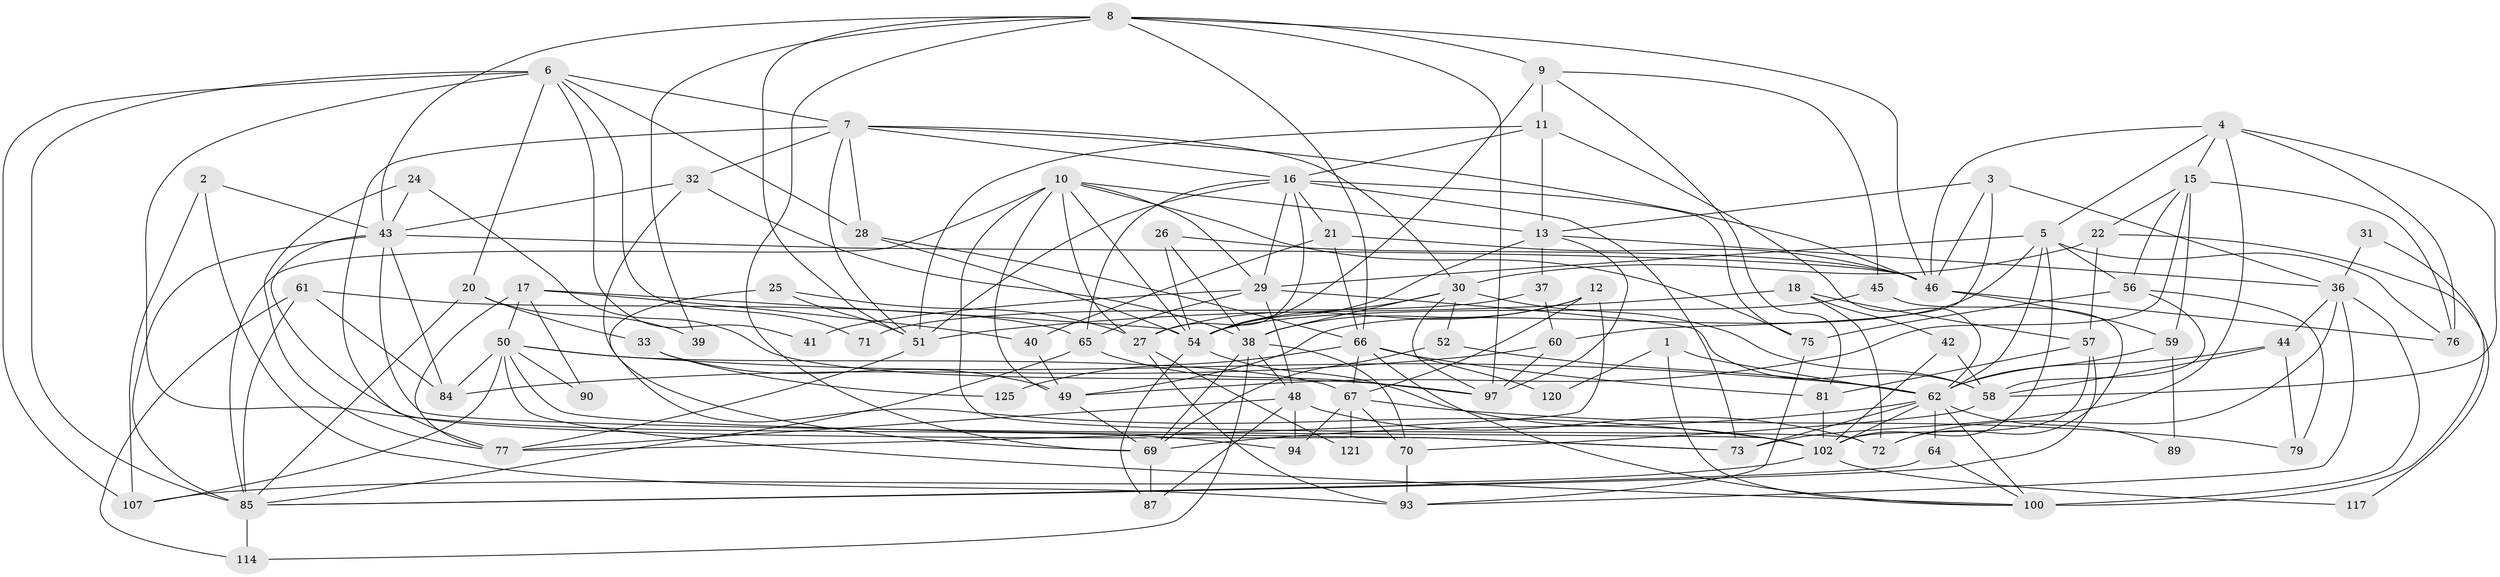 // Generated by graph-tools (version 1.1) at 2025/24/03/03/25 07:24:03]
// undirected, 84 vertices, 211 edges
graph export_dot {
graph [start="1"]
  node [color=gray90,style=filled];
  1;
  2;
  3;
  4 [super="+108"];
  5 [super="+35"];
  6 [super="+96"];
  7 [super="+101"];
  8 [super="+34"];
  9 [super="+106"];
  10 [super="+47"];
  11 [super="+55"];
  12;
  13 [super="+14"];
  15 [super="+112"];
  16 [super="+23"];
  17 [super="+19"];
  18;
  20;
  21 [super="+80"];
  22 [super="+63"];
  24;
  25;
  26;
  27 [super="+88"];
  28 [super="+82"];
  29 [super="+98"];
  30 [super="+78"];
  31;
  32;
  33;
  36 [super="+116"];
  37;
  38 [super="+124"];
  39;
  40;
  41;
  42 [super="+129"];
  43 [super="+95"];
  44 [super="+53"];
  45;
  46 [super="+119"];
  48 [super="+127"];
  49 [super="+83"];
  50 [super="+103"];
  51 [super="+105"];
  52;
  54 [super="+104"];
  56;
  57;
  58 [super="+126"];
  59;
  60;
  61 [super="+68"];
  62 [super="+92"];
  64;
  65 [super="+123"];
  66 [super="+99"];
  67 [super="+91"];
  69 [super="+74"];
  70;
  71;
  72 [super="+118"];
  73 [super="+110"];
  75;
  76;
  77 [super="+86"];
  79;
  81;
  84;
  85 [super="+113"];
  87;
  89;
  90;
  93 [super="+109"];
  94;
  97 [super="+122"];
  100 [super="+128"];
  102 [super="+115"];
  107 [super="+111"];
  114;
  117;
  120;
  121;
  125;
  1 -- 62;
  1 -- 120;
  1 -- 100;
  2 -- 43;
  2 -- 93;
  2 -- 107;
  3 -- 36;
  3 -- 60;
  3 -- 13;
  3 -- 46;
  4 -- 5;
  4 -- 76;
  4 -- 15;
  4 -- 46;
  4 -- 58;
  4 -- 73;
  5 -- 62;
  5 -- 102;
  5 -- 56;
  5 -- 76;
  5 -- 29;
  5 -- 49;
  6 -- 94;
  6 -- 20;
  6 -- 28;
  6 -- 41;
  6 -- 7;
  6 -- 71;
  6 -- 85;
  6 -- 107;
  7 -- 46;
  7 -- 32;
  7 -- 51;
  7 -- 28;
  7 -- 30;
  7 -- 16;
  7 -- 73;
  8 -- 97;
  8 -- 51;
  8 -- 66;
  8 -- 69;
  8 -- 39;
  8 -- 9;
  8 -- 46;
  8 -- 43;
  9 -- 45;
  9 -- 11;
  9 -- 81;
  9 -- 54;
  10 -- 54;
  10 -- 13;
  10 -- 49;
  10 -- 75;
  10 -- 85;
  10 -- 72;
  10 -- 27;
  10 -- 29;
  11 -- 16;
  11 -- 51;
  11 -- 13;
  11 -- 62;
  12 -- 77;
  12 -- 38;
  12 -- 27;
  12 -- 67;
  13 -- 36;
  13 -- 97;
  13 -- 37;
  13 -- 54;
  15 -- 76;
  15 -- 59;
  15 -- 49;
  15 -- 56;
  15 -- 22;
  16 -- 75;
  16 -- 21;
  16 -- 27;
  16 -- 65;
  16 -- 73;
  16 -- 51;
  16 -- 29;
  17 -- 54;
  17 -- 90;
  17 -- 77;
  17 -- 40;
  17 -- 50;
  18 -- 57;
  18 -- 51;
  18 -- 42;
  18 -- 72;
  20 -- 85;
  20 -- 33;
  20 -- 39;
  21 -- 40;
  21 -- 66;
  21 -- 46;
  22 -- 117;
  22 -- 57;
  22 -- 30;
  24 -- 97;
  24 -- 77;
  24 -- 43;
  25 -- 51;
  25 -- 69;
  25 -- 27;
  26 -- 46;
  26 -- 38;
  26 -- 54;
  27 -- 121;
  27 -- 93;
  28 -- 54;
  28 -- 66;
  29 -- 58;
  29 -- 41;
  29 -- 48;
  29 -- 65;
  30 -- 38;
  30 -- 97;
  30 -- 52;
  30 -- 54;
  30 -- 58;
  31 -- 36;
  31 -- 100;
  32 -- 38;
  32 -- 43;
  32 -- 102;
  33 -- 125;
  33 -- 49;
  36 -- 100 [weight=2];
  36 -- 44;
  36 -- 93;
  36 -- 72;
  37 -- 60;
  37 -- 71;
  38 -- 69 [weight=2];
  38 -- 48;
  38 -- 70;
  38 -- 114;
  40 -- 49;
  42 -- 58;
  42 -- 102;
  43 -- 102;
  43 -- 46;
  43 -- 84;
  43 -- 85;
  43 -- 77;
  44 -- 58;
  44 -- 62;
  44 -- 79;
  45 -- 54;
  45 -- 72;
  46 -- 59;
  46 -- 76;
  48 -- 87;
  48 -- 94;
  48 -- 72;
  48 -- 77;
  49 -- 69;
  50 -- 84;
  50 -- 90;
  50 -- 100;
  50 -- 62;
  50 -- 73;
  50 -- 67;
  50 -- 107;
  51 -- 77;
  52 -- 69;
  52 -- 62;
  54 -- 87;
  54 -- 102;
  56 -- 58;
  56 -- 75;
  56 -- 79;
  57 -- 81;
  57 -- 85;
  57 -- 102;
  58 -- 70;
  59 -- 89;
  59 -- 62;
  60 -- 84;
  60 -- 97;
  61 -- 84;
  61 -- 114;
  61 -- 85;
  61 -- 65;
  62 -- 64;
  62 -- 89;
  62 -- 102;
  62 -- 100;
  62 -- 69;
  62 -- 73;
  64 -- 100;
  64 -- 85;
  65 -- 97;
  65 -- 85;
  66 -- 125;
  66 -- 67;
  66 -- 120;
  66 -- 81;
  66 -- 100;
  67 -- 79;
  67 -- 70;
  67 -- 94;
  67 -- 121;
  69 -- 87;
  70 -- 93;
  75 -- 93;
  81 -- 102;
  85 -- 114;
  102 -- 107;
  102 -- 117;
}
